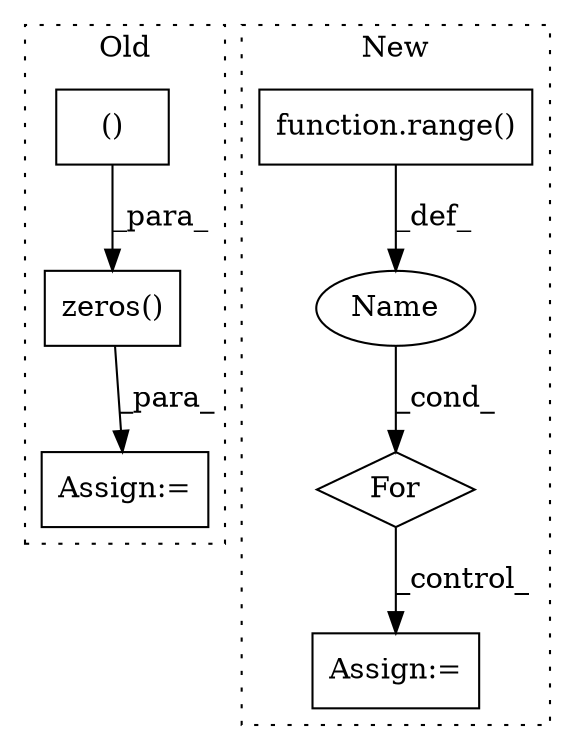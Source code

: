digraph G {
subgraph cluster0 {
1 [label="zeros()" a="75" s="570,634" l="9,1" shape="box"];
5 [label="Assign:=" a="68" s="567" l="3" shape="box"];
6 [label="()" a="54" s="596" l="37" shape="box"];
label = "Old";
style="dotted";
}
subgraph cluster1 {
2 [label="For" a="107" s="733,760" l="4,14" shape="diamond"];
3 [label="Assign:=" a="68" s="959" l="3" shape="box"];
4 [label="Name" a="87" s="737" l="3" shape="ellipse"];
7 [label="function.range()" a="75" s="744,759" l="6,1" shape="box"];
label = "New";
style="dotted";
}
1 -> 5 [label="_para_"];
2 -> 3 [label="_control_"];
4 -> 2 [label="_cond_"];
6 -> 1 [label="_para_"];
7 -> 4 [label="_def_"];
}